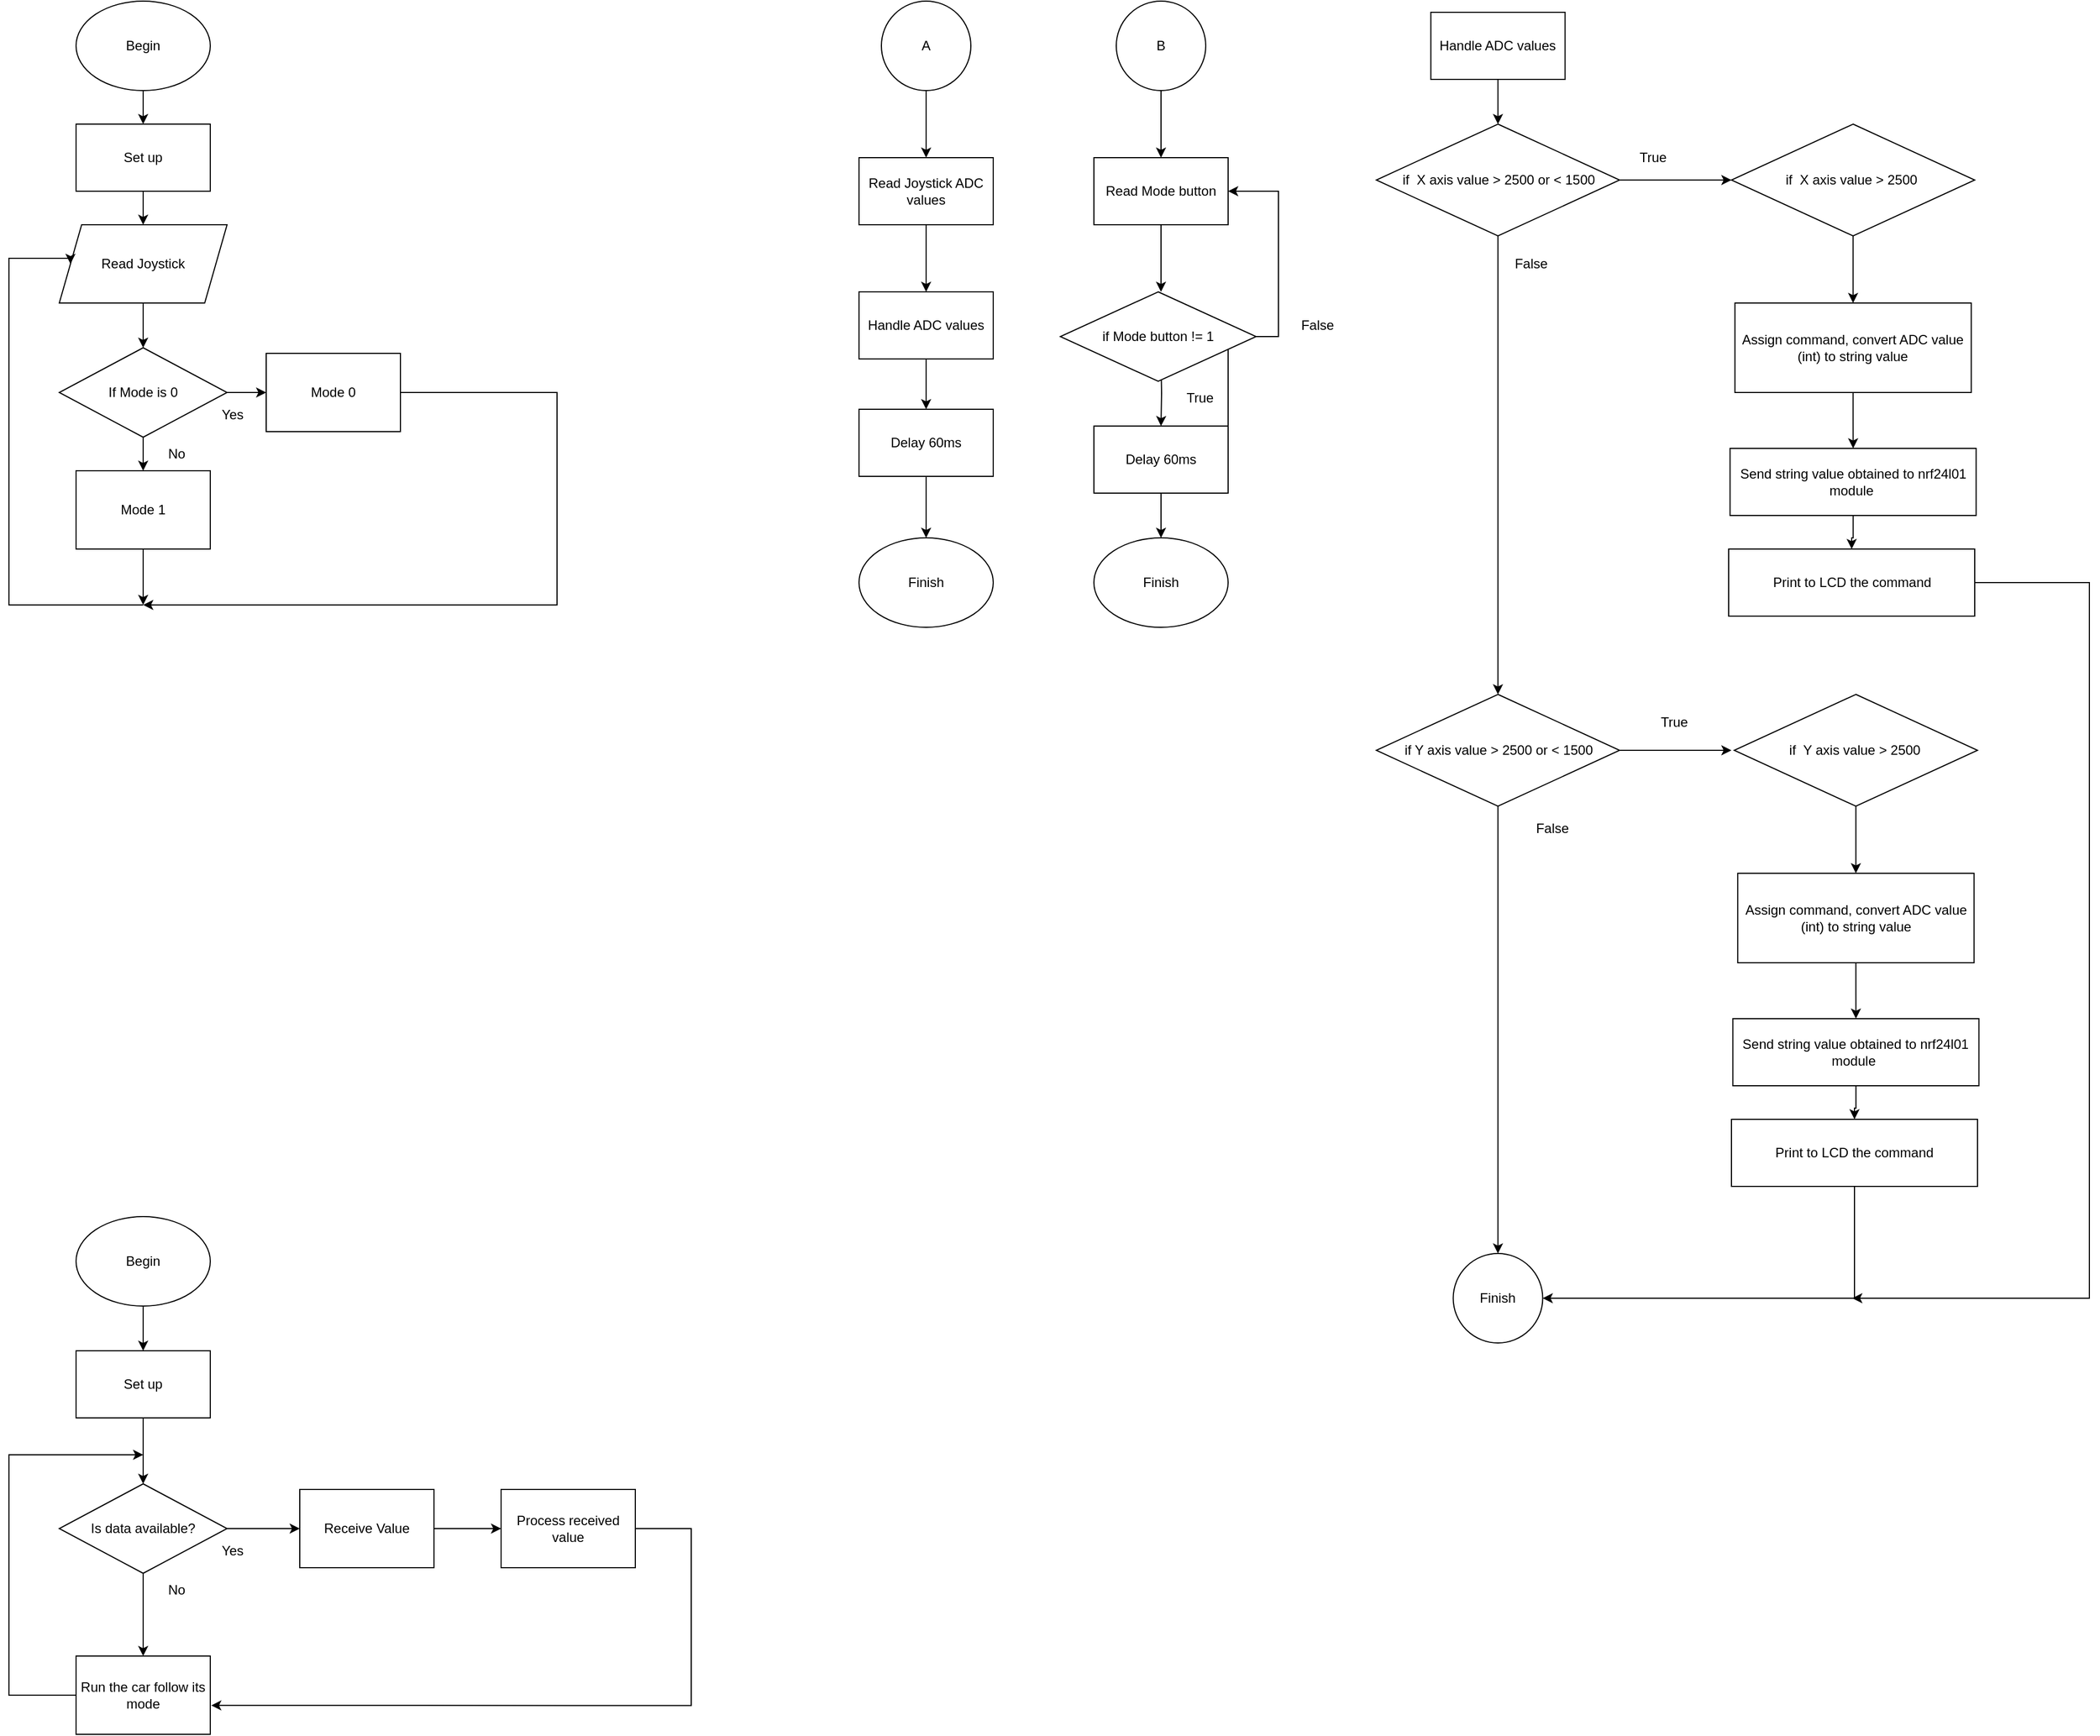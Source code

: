 <mxfile version="21.1.2" type="device">
  <diagram name="Page-1" id="HBJPF6dLf_c44qDuFHce">
    <mxGraphModel dx="1015" dy="607" grid="1" gridSize="10" guides="1" tooltips="1" connect="1" arrows="1" fold="1" page="1" pageScale="1" pageWidth="850" pageHeight="1100" math="0" shadow="0">
      <root>
        <mxCell id="0" />
        <mxCell id="1" parent="0" />
        <mxCell id="4DNiIaoJOKmCcSDZ-Prc-17" style="edgeStyle=orthogonalEdgeStyle;rounded=0;orthogonalLoop=1;jettySize=auto;html=1;entryX=0.5;entryY=0;entryDx=0;entryDy=0;" parent="1" source="4DNiIaoJOKmCcSDZ-Prc-1" target="4DNiIaoJOKmCcSDZ-Prc-2" edge="1">
          <mxGeometry relative="1" as="geometry" />
        </mxCell>
        <mxCell id="4DNiIaoJOKmCcSDZ-Prc-1" value="Begin" style="ellipse;whiteSpace=wrap;html=1;" parent="1" vertex="1">
          <mxGeometry x="270" y="50" width="120" height="80" as="geometry" />
        </mxCell>
        <mxCell id="4DNiIaoJOKmCcSDZ-Prc-2" value="Set up" style="rounded=0;whiteSpace=wrap;html=1;" parent="1" vertex="1">
          <mxGeometry x="270" y="160" width="120" height="60" as="geometry" />
        </mxCell>
        <mxCell id="4DNiIaoJOKmCcSDZ-Prc-3" value="" style="endArrow=classic;html=1;rounded=0;exitX=0.5;exitY=1;exitDx=0;exitDy=0;" parent="1" source="4DNiIaoJOKmCcSDZ-Prc-2" target="4DNiIaoJOKmCcSDZ-Prc-4" edge="1">
          <mxGeometry width="50" height="50" relative="1" as="geometry">
            <mxPoint x="400" y="290" as="sourcePoint" />
            <mxPoint x="330" y="280" as="targetPoint" />
          </mxGeometry>
        </mxCell>
        <mxCell id="4DNiIaoJOKmCcSDZ-Prc-7" style="edgeStyle=orthogonalEdgeStyle;rounded=0;orthogonalLoop=1;jettySize=auto;html=1;" parent="1" source="4DNiIaoJOKmCcSDZ-Prc-4" target="4DNiIaoJOKmCcSDZ-Prc-5" edge="1">
          <mxGeometry relative="1" as="geometry" />
        </mxCell>
        <mxCell id="4DNiIaoJOKmCcSDZ-Prc-4" value="Read Joystick" style="shape=parallelogram;perimeter=parallelogramPerimeter;whiteSpace=wrap;html=1;fixedSize=1;" parent="1" vertex="1">
          <mxGeometry x="255" y="250" width="150" height="70" as="geometry" />
        </mxCell>
        <mxCell id="4DNiIaoJOKmCcSDZ-Prc-10" style="edgeStyle=orthogonalEdgeStyle;rounded=0;orthogonalLoop=1;jettySize=auto;html=1;entryX=0;entryY=0.5;entryDx=0;entryDy=0;" parent="1" source="4DNiIaoJOKmCcSDZ-Prc-5" target="4DNiIaoJOKmCcSDZ-Prc-8" edge="1">
          <mxGeometry relative="1" as="geometry" />
        </mxCell>
        <mxCell id="4DNiIaoJOKmCcSDZ-Prc-13" style="edgeStyle=orthogonalEdgeStyle;rounded=0;orthogonalLoop=1;jettySize=auto;html=1;entryX=0.5;entryY=0;entryDx=0;entryDy=0;" parent="1" source="4DNiIaoJOKmCcSDZ-Prc-5" target="4DNiIaoJOKmCcSDZ-Prc-12" edge="1">
          <mxGeometry relative="1" as="geometry" />
        </mxCell>
        <mxCell id="4DNiIaoJOKmCcSDZ-Prc-5" value="If Mode is 0" style="rhombus;whiteSpace=wrap;html=1;" parent="1" vertex="1">
          <mxGeometry x="255" y="360" width="150" height="80" as="geometry" />
        </mxCell>
        <mxCell id="4DNiIaoJOKmCcSDZ-Prc-11" style="edgeStyle=orthogonalEdgeStyle;rounded=0;orthogonalLoop=1;jettySize=auto;html=1;" parent="1" source="4DNiIaoJOKmCcSDZ-Prc-8" edge="1">
          <mxGeometry relative="1" as="geometry">
            <mxPoint x="330" y="590" as="targetPoint" />
            <Array as="points">
              <mxPoint x="700" y="400" />
              <mxPoint x="700" y="590" />
            </Array>
          </mxGeometry>
        </mxCell>
        <mxCell id="4DNiIaoJOKmCcSDZ-Prc-8" value="Mode 0" style="rounded=0;whiteSpace=wrap;html=1;" parent="1" vertex="1">
          <mxGeometry x="440" y="365" width="120" height="70" as="geometry" />
        </mxCell>
        <mxCell id="4DNiIaoJOKmCcSDZ-Prc-15" style="edgeStyle=orthogonalEdgeStyle;rounded=0;orthogonalLoop=1;jettySize=auto;html=1;" parent="1" source="4DNiIaoJOKmCcSDZ-Prc-12" edge="1">
          <mxGeometry relative="1" as="geometry">
            <mxPoint x="330" y="590" as="targetPoint" />
          </mxGeometry>
        </mxCell>
        <mxCell id="4DNiIaoJOKmCcSDZ-Prc-12" value="Mode 1" style="rounded=0;whiteSpace=wrap;html=1;" parent="1" vertex="1">
          <mxGeometry x="270" y="470" width="120" height="70" as="geometry" />
        </mxCell>
        <mxCell id="4DNiIaoJOKmCcSDZ-Prc-16" style="edgeStyle=orthogonalEdgeStyle;rounded=0;orthogonalLoop=1;jettySize=auto;html=1;entryX=0;entryY=0.5;entryDx=0;entryDy=0;" parent="1" target="4DNiIaoJOKmCcSDZ-Prc-4" edge="1">
          <mxGeometry relative="1" as="geometry">
            <mxPoint x="140" y="280" as="targetPoint" />
            <Array as="points">
              <mxPoint x="210" y="590" />
              <mxPoint x="210" y="280" />
              <mxPoint x="265" y="280" />
            </Array>
            <mxPoint x="330" y="590" as="sourcePoint" />
          </mxGeometry>
        </mxCell>
        <mxCell id="4DNiIaoJOKmCcSDZ-Prc-24" style="edgeStyle=orthogonalEdgeStyle;rounded=0;orthogonalLoop=1;jettySize=auto;html=1;entryX=0.5;entryY=0;entryDx=0;entryDy=0;" parent="1" source="4DNiIaoJOKmCcSDZ-Prc-19" target="4DNiIaoJOKmCcSDZ-Prc-20" edge="1">
          <mxGeometry relative="1" as="geometry" />
        </mxCell>
        <mxCell id="4DNiIaoJOKmCcSDZ-Prc-19" value="A" style="ellipse;whiteSpace=wrap;html=1;aspect=fixed;" parent="1" vertex="1">
          <mxGeometry x="990" y="50" width="80" height="80" as="geometry" />
        </mxCell>
        <mxCell id="4DNiIaoJOKmCcSDZ-Prc-25" style="edgeStyle=orthogonalEdgeStyle;rounded=0;orthogonalLoop=1;jettySize=auto;html=1;" parent="1" source="4DNiIaoJOKmCcSDZ-Prc-20" target="4DNiIaoJOKmCcSDZ-Prc-21" edge="1">
          <mxGeometry relative="1" as="geometry" />
        </mxCell>
        <mxCell id="4DNiIaoJOKmCcSDZ-Prc-20" value="Read Joystick ADC values" style="rounded=0;whiteSpace=wrap;html=1;" parent="1" vertex="1">
          <mxGeometry x="970" y="190" width="120" height="60" as="geometry" />
        </mxCell>
        <mxCell id="4DNiIaoJOKmCcSDZ-Prc-26" style="edgeStyle=orthogonalEdgeStyle;rounded=0;orthogonalLoop=1;jettySize=auto;html=1;entryX=0.5;entryY=0;entryDx=0;entryDy=0;" parent="1" source="4DNiIaoJOKmCcSDZ-Prc-21" target="4DNiIaoJOKmCcSDZ-Prc-22" edge="1">
          <mxGeometry relative="1" as="geometry" />
        </mxCell>
        <mxCell id="4DNiIaoJOKmCcSDZ-Prc-21" value="Handle ADC values" style="rounded=0;whiteSpace=wrap;html=1;" parent="1" vertex="1">
          <mxGeometry x="970" y="310" width="120" height="60" as="geometry" />
        </mxCell>
        <mxCell id="4DNiIaoJOKmCcSDZ-Prc-27" style="edgeStyle=orthogonalEdgeStyle;rounded=0;orthogonalLoop=1;jettySize=auto;html=1;entryX=0.5;entryY=0;entryDx=0;entryDy=0;" parent="1" source="4DNiIaoJOKmCcSDZ-Prc-22" target="4DNiIaoJOKmCcSDZ-Prc-23" edge="1">
          <mxGeometry relative="1" as="geometry" />
        </mxCell>
        <mxCell id="4DNiIaoJOKmCcSDZ-Prc-22" value="Delay 60ms" style="rounded=0;whiteSpace=wrap;html=1;" parent="1" vertex="1">
          <mxGeometry x="970" y="415" width="120" height="60" as="geometry" />
        </mxCell>
        <mxCell id="4DNiIaoJOKmCcSDZ-Prc-23" value="Finish" style="ellipse;whiteSpace=wrap;html=1;" parent="1" vertex="1">
          <mxGeometry x="970" y="530" width="120" height="80" as="geometry" />
        </mxCell>
        <mxCell id="4DNiIaoJOKmCcSDZ-Prc-28" style="edgeStyle=orthogonalEdgeStyle;rounded=0;orthogonalLoop=1;jettySize=auto;html=1;entryX=0.5;entryY=0;entryDx=0;entryDy=0;" parent="1" source="4DNiIaoJOKmCcSDZ-Prc-29" target="4DNiIaoJOKmCcSDZ-Prc-31" edge="1">
          <mxGeometry relative="1" as="geometry" />
        </mxCell>
        <mxCell id="4DNiIaoJOKmCcSDZ-Prc-29" value="B" style="ellipse;whiteSpace=wrap;html=1;aspect=fixed;" parent="1" vertex="1">
          <mxGeometry x="1200" y="50" width="80" height="80" as="geometry" />
        </mxCell>
        <mxCell id="4DNiIaoJOKmCcSDZ-Prc-30" style="edgeStyle=orthogonalEdgeStyle;rounded=0;orthogonalLoop=1;jettySize=auto;html=1;" parent="1" source="4DNiIaoJOKmCcSDZ-Prc-31" edge="1">
          <mxGeometry relative="1" as="geometry">
            <mxPoint x="1240" y="310" as="targetPoint" />
          </mxGeometry>
        </mxCell>
        <mxCell id="4DNiIaoJOKmCcSDZ-Prc-31" value="Read Mode button" style="rounded=0;whiteSpace=wrap;html=1;" parent="1" vertex="1">
          <mxGeometry x="1180" y="190" width="120" height="60" as="geometry" />
        </mxCell>
        <mxCell id="4DNiIaoJOKmCcSDZ-Prc-32" style="edgeStyle=orthogonalEdgeStyle;rounded=0;orthogonalLoop=1;jettySize=auto;html=1;entryX=0.5;entryY=0;entryDx=0;entryDy=0;" parent="1" target="4DNiIaoJOKmCcSDZ-Prc-35" edge="1">
          <mxGeometry relative="1" as="geometry">
            <mxPoint x="1240" y="370" as="sourcePoint" />
          </mxGeometry>
        </mxCell>
        <mxCell id="4DNiIaoJOKmCcSDZ-Prc-34" style="edgeStyle=orthogonalEdgeStyle;rounded=0;orthogonalLoop=1;jettySize=auto;html=1;entryX=0.5;entryY=0;entryDx=0;entryDy=0;" parent="1" source="4DNiIaoJOKmCcSDZ-Prc-35" target="4DNiIaoJOKmCcSDZ-Prc-36" edge="1">
          <mxGeometry relative="1" as="geometry" />
        </mxCell>
        <mxCell id="4DNiIaoJOKmCcSDZ-Prc-35" value="Delay 60ms" style="rounded=0;whiteSpace=wrap;html=1;" parent="1" vertex="1">
          <mxGeometry x="1180" y="430" width="120" height="60" as="geometry" />
        </mxCell>
        <mxCell id="4DNiIaoJOKmCcSDZ-Prc-36" value="Finish" style="ellipse;whiteSpace=wrap;html=1;" parent="1" vertex="1">
          <mxGeometry x="1180" y="530" width="120" height="80" as="geometry" />
        </mxCell>
        <mxCell id="4DNiIaoJOKmCcSDZ-Prc-39" style="edgeStyle=orthogonalEdgeStyle;rounded=0;orthogonalLoop=1;jettySize=auto;html=1;entryX=1;entryY=0.5;entryDx=0;entryDy=0;exitX=1;exitY=0.5;exitDx=0;exitDy=0;" parent="1" source="4DNiIaoJOKmCcSDZ-Prc-35" target="4DNiIaoJOKmCcSDZ-Prc-31" edge="1">
          <mxGeometry relative="1" as="geometry">
            <mxPoint x="1410" y="210.0" as="targetPoint" />
            <Array as="points">
              <mxPoint x="1300" y="350" />
              <mxPoint x="1345" y="350" />
              <mxPoint x="1345" y="220" />
            </Array>
          </mxGeometry>
        </mxCell>
        <mxCell id="4DNiIaoJOKmCcSDZ-Prc-37" value="if Mode button != 1" style="rhombus;whiteSpace=wrap;html=1;" parent="1" vertex="1">
          <mxGeometry x="1150" y="310" width="175" height="80" as="geometry" />
        </mxCell>
        <mxCell id="4DNiIaoJOKmCcSDZ-Prc-40" value="True" style="text;html=1;strokeColor=none;fillColor=none;align=center;verticalAlign=middle;whiteSpace=wrap;rounded=0;" parent="1" vertex="1">
          <mxGeometry x="1245" y="390" width="60" height="30" as="geometry" />
        </mxCell>
        <mxCell id="4DNiIaoJOKmCcSDZ-Prc-41" value="False" style="text;html=1;strokeColor=none;fillColor=none;align=center;verticalAlign=middle;whiteSpace=wrap;rounded=0;" parent="1" vertex="1">
          <mxGeometry x="1350" y="325" width="60" height="30" as="geometry" />
        </mxCell>
        <mxCell id="4DNiIaoJOKmCcSDZ-Prc-69" style="edgeStyle=orthogonalEdgeStyle;rounded=0;orthogonalLoop=1;jettySize=auto;html=1;entryX=0.5;entryY=0;entryDx=0;entryDy=0;" parent="1" source="4DNiIaoJOKmCcSDZ-Prc-43" target="4DNiIaoJOKmCcSDZ-Prc-44" edge="1">
          <mxGeometry relative="1" as="geometry" />
        </mxCell>
        <mxCell id="4DNiIaoJOKmCcSDZ-Prc-43" value="Handle ADC values" style="rounded=0;whiteSpace=wrap;html=1;" parent="1" vertex="1">
          <mxGeometry x="1481.25" y="60" width="120" height="60" as="geometry" />
        </mxCell>
        <mxCell id="4DNiIaoJOKmCcSDZ-Prc-49" style="edgeStyle=orthogonalEdgeStyle;rounded=0;orthogonalLoop=1;jettySize=auto;html=1;entryX=0;entryY=0.5;entryDx=0;entryDy=0;" parent="1" source="4DNiIaoJOKmCcSDZ-Prc-44" target="4DNiIaoJOKmCcSDZ-Prc-48" edge="1">
          <mxGeometry relative="1" as="geometry" />
        </mxCell>
        <mxCell id="4DNiIaoJOKmCcSDZ-Prc-56" style="edgeStyle=orthogonalEdgeStyle;rounded=0;orthogonalLoop=1;jettySize=auto;html=1;entryX=0.5;entryY=0;entryDx=0;entryDy=0;" parent="1" source="4DNiIaoJOKmCcSDZ-Prc-44" target="4DNiIaoJOKmCcSDZ-Prc-57" edge="1">
          <mxGeometry relative="1" as="geometry">
            <mxPoint x="1550" y="340" as="targetPoint" />
          </mxGeometry>
        </mxCell>
        <mxCell id="4DNiIaoJOKmCcSDZ-Prc-44" value="if&amp;nbsp; X axis value &amp;gt; 2500 or &amp;lt; 1500" style="rhombus;whiteSpace=wrap;html=1;" parent="1" vertex="1">
          <mxGeometry x="1432.5" y="160" width="217.5" height="100" as="geometry" />
        </mxCell>
        <mxCell id="4DNiIaoJOKmCcSDZ-Prc-51" style="edgeStyle=orthogonalEdgeStyle;rounded=0;orthogonalLoop=1;jettySize=auto;html=1;entryX=0.5;entryY=0;entryDx=0;entryDy=0;" parent="1" source="4DNiIaoJOKmCcSDZ-Prc-48" target="4DNiIaoJOKmCcSDZ-Prc-50" edge="1">
          <mxGeometry relative="1" as="geometry" />
        </mxCell>
        <mxCell id="4DNiIaoJOKmCcSDZ-Prc-48" value="if&amp;nbsp; X axis value &amp;gt; 2500&amp;nbsp;" style="rhombus;whiteSpace=wrap;html=1;" parent="1" vertex="1">
          <mxGeometry x="1750" y="160" width="217.5" height="100" as="geometry" />
        </mxCell>
        <mxCell id="4DNiIaoJOKmCcSDZ-Prc-53" style="edgeStyle=orthogonalEdgeStyle;rounded=0;orthogonalLoop=1;jettySize=auto;html=1;" parent="1" source="4DNiIaoJOKmCcSDZ-Prc-50" target="4DNiIaoJOKmCcSDZ-Prc-52" edge="1">
          <mxGeometry relative="1" as="geometry" />
        </mxCell>
        <mxCell id="4DNiIaoJOKmCcSDZ-Prc-50" value="Assign command, convert ADC value (int) to string value" style="rounded=0;whiteSpace=wrap;html=1;" parent="1" vertex="1">
          <mxGeometry x="1753.13" y="320" width="211.25" height="80" as="geometry" />
        </mxCell>
        <mxCell id="4DNiIaoJOKmCcSDZ-Prc-55" style="edgeStyle=orthogonalEdgeStyle;rounded=0;orthogonalLoop=1;jettySize=auto;html=1;" parent="1" source="4DNiIaoJOKmCcSDZ-Prc-52" target="4DNiIaoJOKmCcSDZ-Prc-54" edge="1">
          <mxGeometry relative="1" as="geometry" />
        </mxCell>
        <mxCell id="4DNiIaoJOKmCcSDZ-Prc-52" value="Send string value obtained to nrf24l01 module&amp;nbsp;" style="rounded=0;whiteSpace=wrap;html=1;" parent="1" vertex="1">
          <mxGeometry x="1748.75" y="450" width="220" height="60" as="geometry" />
        </mxCell>
        <mxCell id="4DNiIaoJOKmCcSDZ-Prc-68" style="edgeStyle=orthogonalEdgeStyle;rounded=0;orthogonalLoop=1;jettySize=auto;html=1;" parent="1" source="4DNiIaoJOKmCcSDZ-Prc-54" edge="1">
          <mxGeometry relative="1" as="geometry">
            <mxPoint x="1858" y="1210" as="targetPoint" />
            <Array as="points">
              <mxPoint x="2070" y="570" />
              <mxPoint x="2070" y="1210" />
            </Array>
          </mxGeometry>
        </mxCell>
        <mxCell id="4DNiIaoJOKmCcSDZ-Prc-54" value="Print to LCD the command" style="rounded=0;whiteSpace=wrap;html=1;" parent="1" vertex="1">
          <mxGeometry x="1747.5" y="540" width="220" height="60" as="geometry" />
        </mxCell>
        <mxCell id="4DNiIaoJOKmCcSDZ-Prc-65" style="edgeStyle=orthogonalEdgeStyle;rounded=0;orthogonalLoop=1;jettySize=auto;html=1;" parent="1" source="4DNiIaoJOKmCcSDZ-Prc-57" edge="1">
          <mxGeometry relative="1" as="geometry">
            <mxPoint x="1750" y="720" as="targetPoint" />
          </mxGeometry>
        </mxCell>
        <mxCell id="4DNiIaoJOKmCcSDZ-Prc-74" style="edgeStyle=orthogonalEdgeStyle;rounded=0;orthogonalLoop=1;jettySize=auto;html=1;entryX=0.5;entryY=0;entryDx=0;entryDy=0;" parent="1" source="4DNiIaoJOKmCcSDZ-Prc-57" target="4DNiIaoJOKmCcSDZ-Prc-67" edge="1">
          <mxGeometry relative="1" as="geometry" />
        </mxCell>
        <mxCell id="4DNiIaoJOKmCcSDZ-Prc-57" value="if Y axis value &amp;gt; 2500 or &amp;lt; 1500" style="rhombus;whiteSpace=wrap;html=1;" parent="1" vertex="1">
          <mxGeometry x="1432.5" y="670" width="217.5" height="100" as="geometry" />
        </mxCell>
        <mxCell id="4DNiIaoJOKmCcSDZ-Prc-58" style="edgeStyle=orthogonalEdgeStyle;rounded=0;orthogonalLoop=1;jettySize=auto;html=1;entryX=0.5;entryY=0;entryDx=0;entryDy=0;" parent="1" source="4DNiIaoJOKmCcSDZ-Prc-59" target="4DNiIaoJOKmCcSDZ-Prc-61" edge="1">
          <mxGeometry relative="1" as="geometry" />
        </mxCell>
        <mxCell id="4DNiIaoJOKmCcSDZ-Prc-59" value="if&amp;nbsp; Y axis value &amp;gt; 2500&amp;nbsp;" style="rhombus;whiteSpace=wrap;html=1;" parent="1" vertex="1">
          <mxGeometry x="1752.5" y="670" width="217.5" height="100" as="geometry" />
        </mxCell>
        <mxCell id="4DNiIaoJOKmCcSDZ-Prc-60" style="edgeStyle=orthogonalEdgeStyle;rounded=0;orthogonalLoop=1;jettySize=auto;html=1;" parent="1" source="4DNiIaoJOKmCcSDZ-Prc-61" target="4DNiIaoJOKmCcSDZ-Prc-63" edge="1">
          <mxGeometry relative="1" as="geometry" />
        </mxCell>
        <mxCell id="4DNiIaoJOKmCcSDZ-Prc-61" value="Assign command, convert ADC value (int) to string value" style="rounded=0;whiteSpace=wrap;html=1;" parent="1" vertex="1">
          <mxGeometry x="1755.63" y="830" width="211.25" height="80" as="geometry" />
        </mxCell>
        <mxCell id="4DNiIaoJOKmCcSDZ-Prc-62" style="edgeStyle=orthogonalEdgeStyle;rounded=0;orthogonalLoop=1;jettySize=auto;html=1;" parent="1" source="4DNiIaoJOKmCcSDZ-Prc-63" target="4DNiIaoJOKmCcSDZ-Prc-64" edge="1">
          <mxGeometry relative="1" as="geometry" />
        </mxCell>
        <mxCell id="4DNiIaoJOKmCcSDZ-Prc-63" value="Send string value obtained to nrf24l01 module&amp;nbsp;" style="rounded=0;whiteSpace=wrap;html=1;" parent="1" vertex="1">
          <mxGeometry x="1751.25" y="960" width="220" height="60" as="geometry" />
        </mxCell>
        <mxCell id="4DNiIaoJOKmCcSDZ-Prc-66" style="edgeStyle=orthogonalEdgeStyle;rounded=0;orthogonalLoop=1;jettySize=auto;html=1;" parent="1" source="4DNiIaoJOKmCcSDZ-Prc-64" target="4DNiIaoJOKmCcSDZ-Prc-67" edge="1">
          <mxGeometry relative="1" as="geometry">
            <mxPoint x="1860" y="1200" as="targetPoint" />
            <Array as="points">
              <mxPoint x="1860" y="1210" />
            </Array>
          </mxGeometry>
        </mxCell>
        <mxCell id="4DNiIaoJOKmCcSDZ-Prc-64" value="Print to LCD the command" style="rounded=0;whiteSpace=wrap;html=1;" parent="1" vertex="1">
          <mxGeometry x="1750" y="1050" width="220" height="60" as="geometry" />
        </mxCell>
        <mxCell id="4DNiIaoJOKmCcSDZ-Prc-67" value="Finish" style="ellipse;whiteSpace=wrap;html=1;aspect=fixed;" parent="1" vertex="1">
          <mxGeometry x="1501.25" y="1170" width="80" height="80" as="geometry" />
        </mxCell>
        <mxCell id="4DNiIaoJOKmCcSDZ-Prc-70" value="True" style="text;html=1;strokeColor=none;fillColor=none;align=center;verticalAlign=middle;whiteSpace=wrap;rounded=0;" parent="1" vertex="1">
          <mxGeometry x="1650" y="175" width="60" height="30" as="geometry" />
        </mxCell>
        <mxCell id="4DNiIaoJOKmCcSDZ-Prc-71" value="False" style="text;html=1;strokeColor=none;fillColor=none;align=center;verticalAlign=middle;whiteSpace=wrap;rounded=0;" parent="1" vertex="1">
          <mxGeometry x="1541.25" y="270" width="60" height="30" as="geometry" />
        </mxCell>
        <mxCell id="4DNiIaoJOKmCcSDZ-Prc-72" value="False" style="text;html=1;strokeColor=none;fillColor=none;align=center;verticalAlign=middle;whiteSpace=wrap;rounded=0;" parent="1" vertex="1">
          <mxGeometry x="1560" y="775" width="60" height="30" as="geometry" />
        </mxCell>
        <mxCell id="4DNiIaoJOKmCcSDZ-Prc-73" value="True" style="text;html=1;strokeColor=none;fillColor=none;align=center;verticalAlign=middle;whiteSpace=wrap;rounded=0;" parent="1" vertex="1">
          <mxGeometry x="1668.75" y="680" width="60" height="30" as="geometry" />
        </mxCell>
        <mxCell id="sTqG2eldLMms27Dmd67p-1" value="Yes" style="text;html=1;strokeColor=none;fillColor=none;align=center;verticalAlign=middle;whiteSpace=wrap;rounded=0;" vertex="1" parent="1">
          <mxGeometry x="380" y="405" width="60" height="30" as="geometry" />
        </mxCell>
        <mxCell id="sTqG2eldLMms27Dmd67p-3" value="No" style="text;html=1;strokeColor=none;fillColor=none;align=center;verticalAlign=middle;whiteSpace=wrap;rounded=0;" vertex="1" parent="1">
          <mxGeometry x="330" y="440" width="60" height="30" as="geometry" />
        </mxCell>
        <mxCell id="sTqG2eldLMms27Dmd67p-20" style="edgeStyle=orthogonalEdgeStyle;rounded=0;orthogonalLoop=1;jettySize=auto;html=1;entryX=0.5;entryY=0;entryDx=0;entryDy=0;" edge="1" parent="1" source="sTqG2eldLMms27Dmd67p-21" target="sTqG2eldLMms27Dmd67p-22">
          <mxGeometry relative="1" as="geometry" />
        </mxCell>
        <mxCell id="sTqG2eldLMms27Dmd67p-21" value="Begin" style="ellipse;whiteSpace=wrap;html=1;" vertex="1" parent="1">
          <mxGeometry x="270" y="1137" width="120" height="80" as="geometry" />
        </mxCell>
        <mxCell id="sTqG2eldLMms27Dmd67p-22" value="Set up" style="rounded=0;whiteSpace=wrap;html=1;" vertex="1" parent="1">
          <mxGeometry x="270" y="1257" width="120" height="60" as="geometry" />
        </mxCell>
        <mxCell id="sTqG2eldLMms27Dmd67p-23" value="" style="endArrow=classic;html=1;rounded=0;exitX=0.5;exitY=1;exitDx=0;exitDy=0;entryX=0.5;entryY=0;entryDx=0;entryDy=0;" edge="1" parent="1" source="sTqG2eldLMms27Dmd67p-22" target="sTqG2eldLMms27Dmd67p-28">
          <mxGeometry width="50" height="50" relative="1" as="geometry">
            <mxPoint x="400" y="1387" as="sourcePoint" />
            <mxPoint x="330" y="1397" as="targetPoint" />
          </mxGeometry>
        </mxCell>
        <mxCell id="sTqG2eldLMms27Dmd67p-26" style="edgeStyle=orthogonalEdgeStyle;rounded=0;orthogonalLoop=1;jettySize=auto;html=1;entryX=0;entryY=0.5;entryDx=0;entryDy=0;" edge="1" parent="1" source="sTqG2eldLMms27Dmd67p-28" target="sTqG2eldLMms27Dmd67p-36">
          <mxGeometry relative="1" as="geometry">
            <mxPoint x="490" y="1416" as="targetPoint" />
          </mxGeometry>
        </mxCell>
        <mxCell id="sTqG2eldLMms27Dmd67p-27" style="edgeStyle=orthogonalEdgeStyle;rounded=0;orthogonalLoop=1;jettySize=auto;html=1;entryX=0.5;entryY=0;entryDx=0;entryDy=0;" edge="1" parent="1" source="sTqG2eldLMms27Dmd67p-28" target="sTqG2eldLMms27Dmd67p-32">
          <mxGeometry relative="1" as="geometry" />
        </mxCell>
        <mxCell id="sTqG2eldLMms27Dmd67p-28" value="Is data available?" style="rhombus;whiteSpace=wrap;html=1;" vertex="1" parent="1">
          <mxGeometry x="255" y="1376" width="150" height="80" as="geometry" />
        </mxCell>
        <mxCell id="sTqG2eldLMms27Dmd67p-43" style="edgeStyle=orthogonalEdgeStyle;rounded=0;orthogonalLoop=1;jettySize=auto;html=1;" edge="1" parent="1" source="sTqG2eldLMms27Dmd67p-32">
          <mxGeometry relative="1" as="geometry">
            <mxPoint x="330" y="1350" as="targetPoint" />
            <Array as="points">
              <mxPoint x="210" y="1565" />
              <mxPoint x="210" y="1350" />
            </Array>
          </mxGeometry>
        </mxCell>
        <mxCell id="sTqG2eldLMms27Dmd67p-32" value="Run the car follow its mode" style="rounded=0;whiteSpace=wrap;html=1;" vertex="1" parent="1">
          <mxGeometry x="270" y="1530" width="120" height="70" as="geometry" />
        </mxCell>
        <mxCell id="sTqG2eldLMms27Dmd67p-34" value="Yes" style="text;html=1;strokeColor=none;fillColor=none;align=center;verticalAlign=middle;whiteSpace=wrap;rounded=0;" vertex="1" parent="1">
          <mxGeometry x="380" y="1421" width="60" height="30" as="geometry" />
        </mxCell>
        <mxCell id="sTqG2eldLMms27Dmd67p-35" value="No" style="text;html=1;strokeColor=none;fillColor=none;align=center;verticalAlign=middle;whiteSpace=wrap;rounded=0;" vertex="1" parent="1">
          <mxGeometry x="330" y="1456" width="60" height="30" as="geometry" />
        </mxCell>
        <mxCell id="sTqG2eldLMms27Dmd67p-40" style="edgeStyle=orthogonalEdgeStyle;rounded=0;orthogonalLoop=1;jettySize=auto;html=1;entryX=0;entryY=0.5;entryDx=0;entryDy=0;" edge="1" parent="1" source="sTqG2eldLMms27Dmd67p-36" target="sTqG2eldLMms27Dmd67p-38">
          <mxGeometry relative="1" as="geometry" />
        </mxCell>
        <mxCell id="sTqG2eldLMms27Dmd67p-36" value="Receive Value" style="rounded=0;whiteSpace=wrap;html=1;" vertex="1" parent="1">
          <mxGeometry x="470" y="1381" width="120" height="70" as="geometry" />
        </mxCell>
        <mxCell id="sTqG2eldLMms27Dmd67p-42" style="edgeStyle=orthogonalEdgeStyle;rounded=0;orthogonalLoop=1;jettySize=auto;html=1;entryX=1.007;entryY=0.631;entryDx=0;entryDy=0;entryPerimeter=0;" edge="1" parent="1" source="sTqG2eldLMms27Dmd67p-38" target="sTqG2eldLMms27Dmd67p-32">
          <mxGeometry relative="1" as="geometry">
            <Array as="points">
              <mxPoint x="820" y="1416" />
              <mxPoint x="820" y="1574" />
            </Array>
          </mxGeometry>
        </mxCell>
        <mxCell id="sTqG2eldLMms27Dmd67p-38" value="Process received value" style="rounded=0;whiteSpace=wrap;html=1;" vertex="1" parent="1">
          <mxGeometry x="650" y="1381" width="120" height="70" as="geometry" />
        </mxCell>
      </root>
    </mxGraphModel>
  </diagram>
</mxfile>
